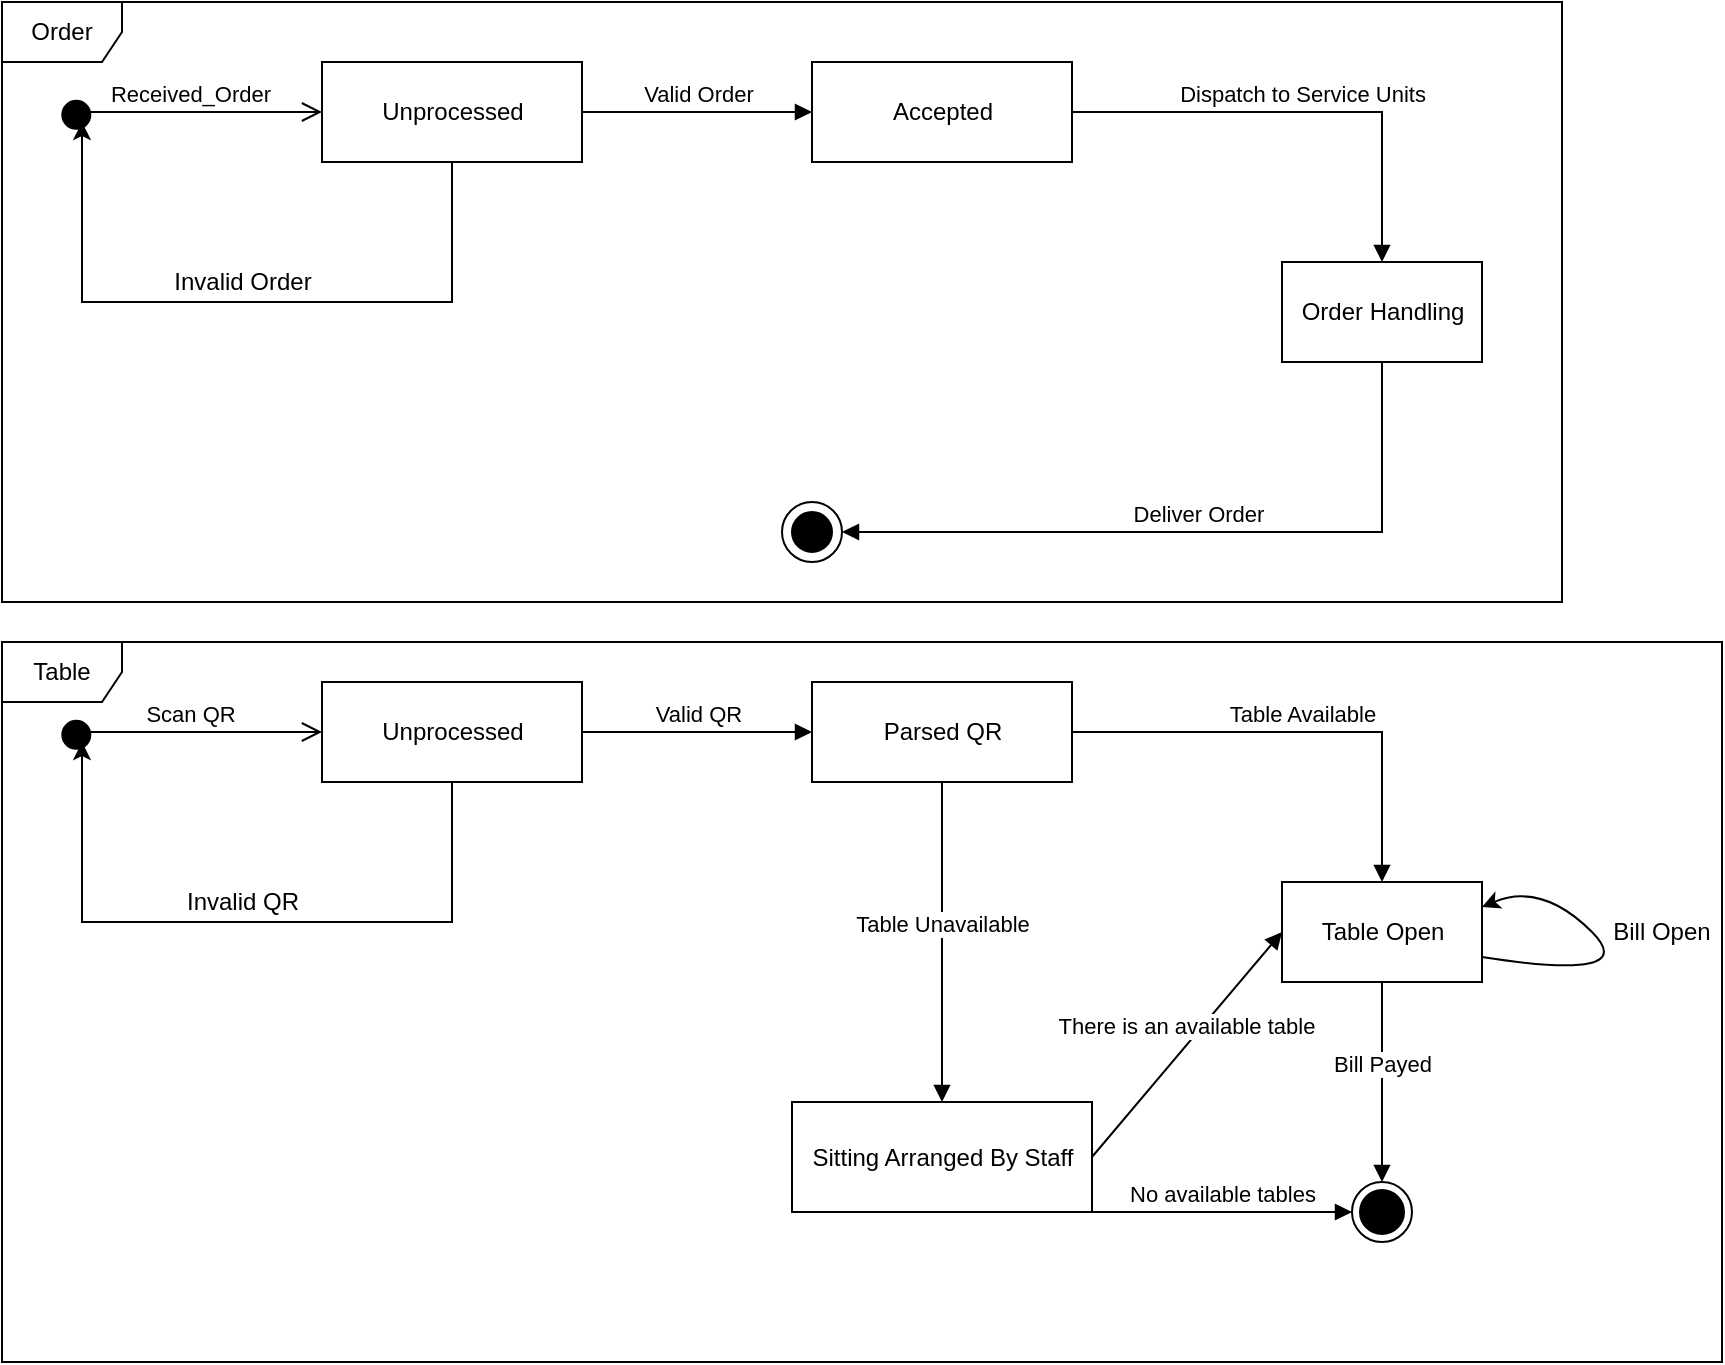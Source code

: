 <mxfile version="15.8.4" type="device"><diagram id="SBLpbHMnOtcQ9LqaA0gi" name="Page-1"><mxGraphModel dx="946" dy="597" grid="1" gridSize="10" guides="1" tooltips="1" connect="1" arrows="1" fold="1" page="1" pageScale="1" pageWidth="850" pageHeight="1100" math="0" shadow="0"><root><mxCell id="0"/><mxCell id="1" parent="0"/><mxCell id="GAcznBoO9l2AsEbnwmxg-1" value="Received_Order" style="html=1;verticalAlign=bottom;startArrow=circle;startFill=1;endArrow=open;startSize=6;endSize=8;rounded=0;entryX=0;entryY=0.5;entryDx=0;entryDy=0;" edge="1" parent="1" target="GAcznBoO9l2AsEbnwmxg-2"><mxGeometry width="80" relative="1" as="geometry"><mxPoint x="50" y="100" as="sourcePoint"/><mxPoint x="230" y="100" as="targetPoint"/><Array as="points"><mxPoint x="60" y="95"/></Array></mxGeometry></mxCell><mxCell id="GAcznBoO9l2AsEbnwmxg-2" value="Unprocessed" style="html=1;" vertex="1" parent="1"><mxGeometry x="180" y="70" width="130" height="50" as="geometry"/></mxCell><mxCell id="GAcznBoO9l2AsEbnwmxg-5" value="Valid Order" style="html=1;verticalAlign=bottom;endArrow=block;rounded=0;exitX=1;exitY=0.5;exitDx=0;exitDy=0;entryX=0;entryY=0.5;entryDx=0;entryDy=0;" edge="1" parent="1" source="GAcznBoO9l2AsEbnwmxg-2" target="GAcznBoO9l2AsEbnwmxg-6"><mxGeometry width="80" relative="1" as="geometry"><mxPoint x="380" y="310" as="sourcePoint"/><mxPoint x="410" y="95" as="targetPoint"/></mxGeometry></mxCell><mxCell id="GAcznBoO9l2AsEbnwmxg-6" value="Accepted" style="html=1;" vertex="1" parent="1"><mxGeometry x="425" y="70" width="130" height="50" as="geometry"/></mxCell><mxCell id="GAcznBoO9l2AsEbnwmxg-7" value="Dispatch to Service Units" style="html=1;verticalAlign=bottom;endArrow=block;rounded=0;exitX=1;exitY=0.5;exitDx=0;exitDy=0;entryX=0.5;entryY=0;entryDx=0;entryDy=0;" edge="1" parent="1" source="GAcznBoO9l2AsEbnwmxg-6" target="GAcznBoO9l2AsEbnwmxg-8"><mxGeometry width="80" relative="1" as="geometry"><mxPoint x="380" y="310" as="sourcePoint"/><mxPoint x="710" y="160" as="targetPoint"/><Array as="points"><mxPoint x="710" y="95"/></Array></mxGeometry></mxCell><mxCell id="GAcznBoO9l2AsEbnwmxg-8" value="Order Handling" style="html=1;" vertex="1" parent="1"><mxGeometry x="660" y="170" width="100" height="50" as="geometry"/></mxCell><mxCell id="GAcznBoO9l2AsEbnwmxg-10" value="" style="shape=mxgraph.sysml.actFinal;html=1;verticalLabelPosition=bottom;labelBackgroundColor=#ffffff;verticalAlign=top;" vertex="1" parent="1"><mxGeometry x="410" y="290" width="30" height="30" as="geometry"/></mxCell><mxCell id="GAcznBoO9l2AsEbnwmxg-15" value="Deliver Order" style="html=1;verticalAlign=bottom;endArrow=block;rounded=0;exitX=0.5;exitY=1;exitDx=0;exitDy=0;entryX=1;entryY=0.5;entryDx=0;entryDy=0;entryPerimeter=0;" edge="1" parent="1" source="GAcznBoO9l2AsEbnwmxg-8" target="GAcznBoO9l2AsEbnwmxg-10"><mxGeometry width="80" relative="1" as="geometry"><mxPoint x="430" y="380" as="sourcePoint"/><mxPoint x="510" y="380" as="targetPoint"/><Array as="points"><mxPoint x="710" y="305"/></Array></mxGeometry></mxCell><mxCell id="GAcznBoO9l2AsEbnwmxg-20" value="" style="endArrow=classic;html=1;rounded=0;exitX=0.5;exitY=1;exitDx=0;exitDy=0;" edge="1" parent="1" source="GAcznBoO9l2AsEbnwmxg-2"><mxGeometry width="50" height="50" relative="1" as="geometry"><mxPoint x="410" y="140" as="sourcePoint"/><mxPoint x="60" y="100" as="targetPoint"/><Array as="points"><mxPoint x="245" y="190"/><mxPoint x="60" y="190"/></Array></mxGeometry></mxCell><mxCell id="GAcznBoO9l2AsEbnwmxg-21" value="Invalid Order" style="text;html=1;align=center;verticalAlign=middle;resizable=0;points=[];autosize=1;strokeColor=none;fillColor=none;" vertex="1" parent="1"><mxGeometry x="100" y="170" width="80" height="20" as="geometry"/></mxCell><mxCell id="GAcznBoO9l2AsEbnwmxg-22" value="Order" style="shape=umlFrame;whiteSpace=wrap;html=1;" vertex="1" parent="1"><mxGeometry x="20" y="40" width="780" height="300" as="geometry"/></mxCell><mxCell id="GAcznBoO9l2AsEbnwmxg-23" value="Scan QR" style="html=1;verticalAlign=bottom;startArrow=circle;startFill=1;endArrow=open;startSize=6;endSize=8;rounded=0;entryX=0;entryY=0.5;entryDx=0;entryDy=0;" edge="1" parent="1" target="GAcznBoO9l2AsEbnwmxg-24"><mxGeometry width="80" relative="1" as="geometry"><mxPoint x="50" y="410" as="sourcePoint"/><mxPoint x="230" y="410" as="targetPoint"/><Array as="points"><mxPoint x="60" y="405"/></Array></mxGeometry></mxCell><mxCell id="GAcznBoO9l2AsEbnwmxg-24" value="Unprocessed" style="html=1;" vertex="1" parent="1"><mxGeometry x="180" y="380" width="130" height="50" as="geometry"/></mxCell><mxCell id="GAcznBoO9l2AsEbnwmxg-25" value="Valid QR" style="html=1;verticalAlign=bottom;endArrow=block;rounded=0;exitX=1;exitY=0.5;exitDx=0;exitDy=0;entryX=0;entryY=0.5;entryDx=0;entryDy=0;" edge="1" parent="1" source="GAcznBoO9l2AsEbnwmxg-24" target="GAcznBoO9l2AsEbnwmxg-26"><mxGeometry width="80" relative="1" as="geometry"><mxPoint x="380" y="620" as="sourcePoint"/><mxPoint x="410" y="405" as="targetPoint"/></mxGeometry></mxCell><mxCell id="GAcznBoO9l2AsEbnwmxg-26" value="Parsed QR" style="html=1;" vertex="1" parent="1"><mxGeometry x="425" y="380" width="130" height="50" as="geometry"/></mxCell><mxCell id="GAcznBoO9l2AsEbnwmxg-27" value="Table Available" style="html=1;verticalAlign=bottom;endArrow=block;rounded=0;exitX=1;exitY=0.5;exitDx=0;exitDy=0;entryX=0.5;entryY=0;entryDx=0;entryDy=0;" edge="1" parent="1" source="GAcznBoO9l2AsEbnwmxg-26" target="GAcznBoO9l2AsEbnwmxg-28"><mxGeometry width="80" relative="1" as="geometry"><mxPoint x="380" y="620" as="sourcePoint"/><mxPoint x="710" y="470" as="targetPoint"/><Array as="points"><mxPoint x="710" y="405"/></Array></mxGeometry></mxCell><mxCell id="GAcznBoO9l2AsEbnwmxg-28" value="Table Open" style="html=1;" vertex="1" parent="1"><mxGeometry x="660" y="480" width="100" height="50" as="geometry"/></mxCell><mxCell id="GAcznBoO9l2AsEbnwmxg-31" value="" style="endArrow=classic;html=1;rounded=0;exitX=0.5;exitY=1;exitDx=0;exitDy=0;" edge="1" parent="1" source="GAcznBoO9l2AsEbnwmxg-24"><mxGeometry width="50" height="50" relative="1" as="geometry"><mxPoint x="410" y="450" as="sourcePoint"/><mxPoint x="60" y="410" as="targetPoint"/><Array as="points"><mxPoint x="245" y="500"/><mxPoint x="60" y="500"/></Array></mxGeometry></mxCell><mxCell id="GAcznBoO9l2AsEbnwmxg-32" value="Invalid QR" style="text;html=1;align=center;verticalAlign=middle;resizable=0;points=[];autosize=1;strokeColor=none;fillColor=none;" vertex="1" parent="1"><mxGeometry x="105" y="480" width="70" height="20" as="geometry"/></mxCell><mxCell id="GAcznBoO9l2AsEbnwmxg-38" value="" style="curved=1;endArrow=classic;html=1;rounded=0;sketch=0;exitX=1;exitY=0.75;exitDx=0;exitDy=0;entryX=1;entryY=0.25;entryDx=0;entryDy=0;" edge="1" parent="1" source="GAcznBoO9l2AsEbnwmxg-28" target="GAcznBoO9l2AsEbnwmxg-28"><mxGeometry width="50" height="50" relative="1" as="geometry"><mxPoint x="790" y="530" as="sourcePoint"/><mxPoint x="840" y="480" as="targetPoint"/><Array as="points"><mxPoint x="840" y="530"/><mxPoint x="790" y="480"/></Array></mxGeometry></mxCell><mxCell id="GAcznBoO9l2AsEbnwmxg-39" value="Bill Open" style="text;html=1;strokeColor=none;fillColor=none;align=center;verticalAlign=middle;whiteSpace=wrap;rounded=0;" vertex="1" parent="1"><mxGeometry x="820" y="490" width="60" height="30" as="geometry"/></mxCell><mxCell id="GAcznBoO9l2AsEbnwmxg-40" value="Bill Payed" style="html=1;verticalAlign=bottom;endArrow=block;rounded=0;sketch=0;curved=1;exitX=0.5;exitY=1;exitDx=0;exitDy=0;" edge="1" parent="1" source="GAcznBoO9l2AsEbnwmxg-28"><mxGeometry width="80" relative="1" as="geometry"><mxPoint x="400" y="480" as="sourcePoint"/><mxPoint x="710" y="630" as="targetPoint"/></mxGeometry></mxCell><mxCell id="GAcznBoO9l2AsEbnwmxg-41" value="" style="ellipse;html=1;shape=endState;fillColor=#000000;strokeColor=#000000;" vertex="1" parent="1"><mxGeometry x="695" y="630" width="30" height="30" as="geometry"/></mxCell><mxCell id="GAcznBoO9l2AsEbnwmxg-42" value="Table Unavailable" style="html=1;verticalAlign=bottom;endArrow=block;rounded=0;sketch=0;curved=1;exitX=0.5;exitY=1;exitDx=0;exitDy=0;entryX=0.5;entryY=0;entryDx=0;entryDy=0;" edge="1" parent="1" source="GAcznBoO9l2AsEbnwmxg-26" target="GAcznBoO9l2AsEbnwmxg-43"><mxGeometry width="80" relative="1" as="geometry"><mxPoint x="489.5" y="440" as="sourcePoint"/><mxPoint x="490" y="520" as="targetPoint"/></mxGeometry></mxCell><mxCell id="GAcznBoO9l2AsEbnwmxg-43" value="Sitting Arranged By Staff" style="html=1;" vertex="1" parent="1"><mxGeometry x="415" y="590" width="150" height="55" as="geometry"/></mxCell><mxCell id="GAcznBoO9l2AsEbnwmxg-44" value="There is an available table" style="html=1;verticalAlign=bottom;endArrow=block;rounded=0;sketch=0;curved=1;exitX=1;exitY=0.5;exitDx=0;exitDy=0;entryX=0;entryY=0.5;entryDx=0;entryDy=0;" edge="1" parent="1" source="GAcznBoO9l2AsEbnwmxg-43" target="GAcznBoO9l2AsEbnwmxg-28"><mxGeometry width="80" relative="1" as="geometry"><mxPoint x="400" y="570" as="sourcePoint"/><mxPoint x="650" y="570" as="targetPoint"/></mxGeometry></mxCell><mxCell id="GAcznBoO9l2AsEbnwmxg-45" value="No available tables" style="html=1;verticalAlign=bottom;endArrow=block;rounded=0;sketch=0;curved=1;exitX=1;exitY=1;exitDx=0;exitDy=0;entryX=0;entryY=0.5;entryDx=0;entryDy=0;" edge="1" parent="1" source="GAcznBoO9l2AsEbnwmxg-43" target="GAcznBoO9l2AsEbnwmxg-41"><mxGeometry width="80" relative="1" as="geometry"><mxPoint x="575" y="627.5" as="sourcePoint"/><mxPoint x="670" y="515" as="targetPoint"/></mxGeometry></mxCell><mxCell id="GAcznBoO9l2AsEbnwmxg-46" value="Table" style="shape=umlFrame;whiteSpace=wrap;html=1;" vertex="1" parent="1"><mxGeometry x="20" y="360" width="860" height="360" as="geometry"/></mxCell></root></mxGraphModel></diagram></mxfile>